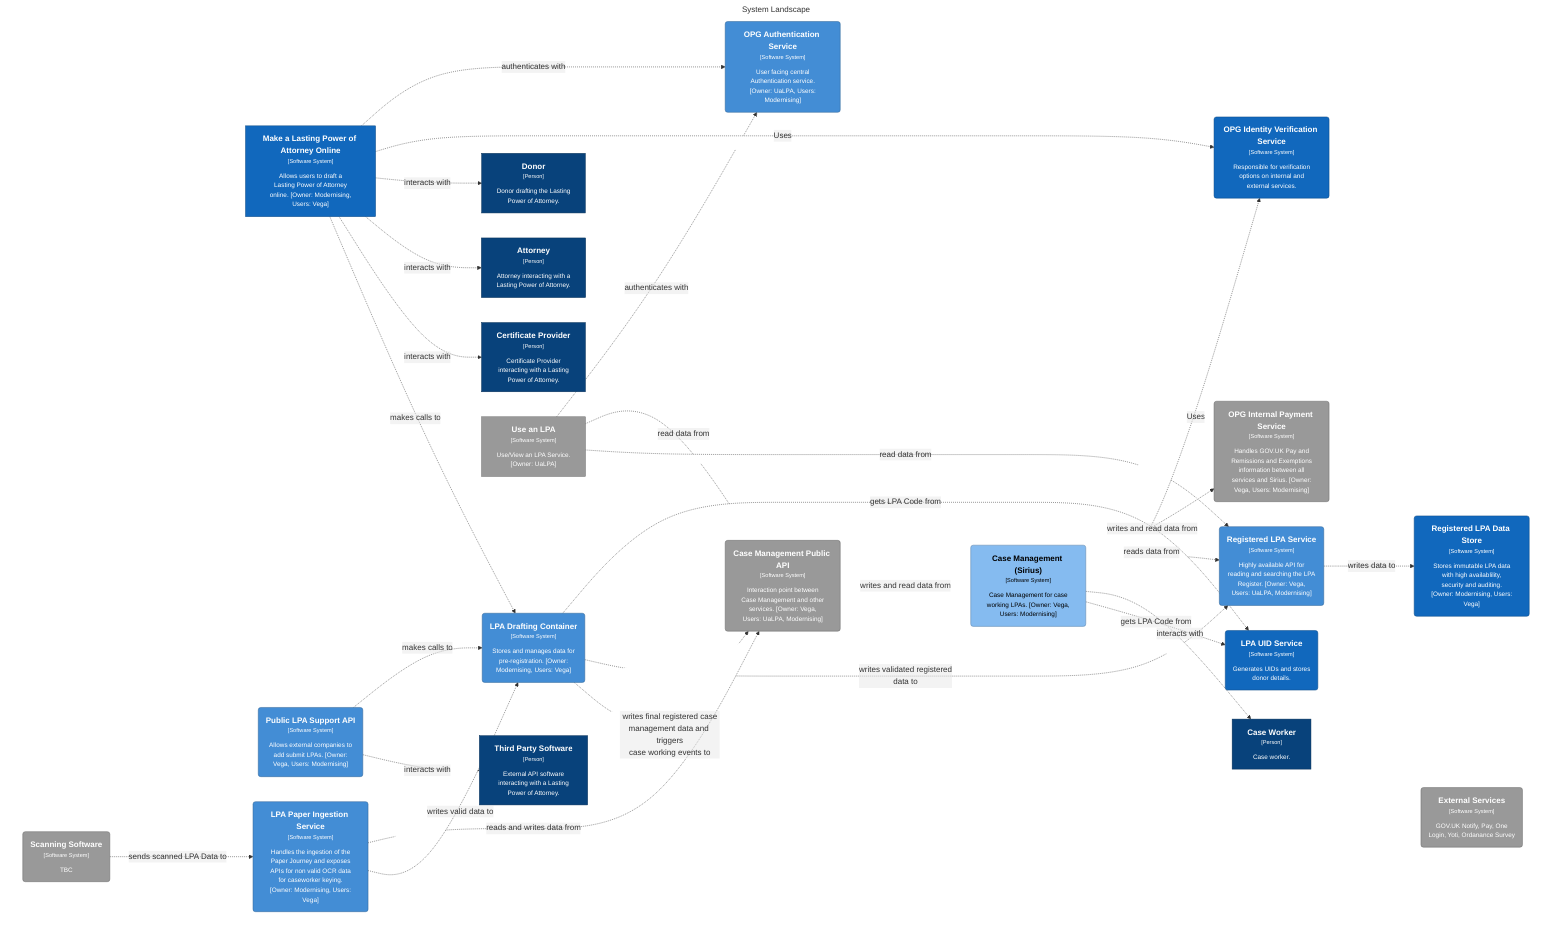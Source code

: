 graph TB
  linkStyle default fill:#ffffff

  subgraph diagram [System Landscape]
    style diagram fill:#ffffff,stroke:#ffffff

    1("<div style='font-weight: bold'>LPA UID Service</div><div style='font-size: 70%; margin-top: 0px'>[Software System]</div><div style='font-size: 80%; margin-top:10px'>Generates UIDs and stores<br />donor details.</div>")
    style 1 fill:#1168bd,stroke:#0b4884,color:#ffffff
    11["<div style='font-weight: bold'>Third Party Software</div><div style='font-size: 70%; margin-top: 0px'>[Person]</div><div style='font-size: 80%; margin-top:10px'>External API software<br />interacting with a Lasting<br />Power of Attorney.</div>"]
    style 11 fill:#08427b,stroke:#052e56,color:#ffffff
    12["<div style='font-weight: bold'>Attorney</div><div style='font-size: 70%; margin-top: 0px'>[Person]</div><div style='font-size: 80%; margin-top:10px'>Attorney interacting with a<br />Lasting Power of Attorney.</div>"]
    style 12 fill:#08427b,stroke:#052e56,color:#ffffff
    13["<div style='font-weight: bold'>Donor</div><div style='font-size: 70%; margin-top: 0px'>[Person]</div><div style='font-size: 80%; margin-top:10px'>Donor drafting the Lasting<br />Power of Attorney.</div>"]
    style 13 fill:#08427b,stroke:#052e56,color:#ffffff
    14["<div style='font-weight: bold'>Certificate Provider</div><div style='font-size: 70%; margin-top: 0px'>[Person]</div><div style='font-size: 80%; margin-top:10px'>Certificate Provider<br />interacting with a Lasting<br />Power of Attorney.</div>"]
    style 14 fill:#08427b,stroke:#052e56,color:#ffffff
    15["<div style='font-weight: bold'>Case Worker</div><div style='font-size: 70%; margin-top: 0px'>[Person]</div><div style='font-size: 80%; margin-top:10px'>Case worker.</div>"]
    style 15 fill:#08427b,stroke:#052e56,color:#ffffff
    16("<div style='font-weight: bold'>OPG Identity Verification Service</div><div style='font-size: 70%; margin-top: 0px'>[Software System]</div><div style='font-size: 80%; margin-top:10px'>Responsible for verification<br />options on internal and<br />external services.</div>")
    style 16 fill:#1168bd,stroke:#0b4884,color:#ffffff
    40["<div style='font-weight: bold'>Make a Lasting Power of Attorney Online</div><div style='font-size: 70%; margin-top: 0px'>[Software System]</div><div style='font-size: 80%; margin-top:10px'>Allows users to draft a<br />Lasting Power of Attorney<br />online. [Owner: Modernising,<br />Users: Vega]</div>"]
    style 40 fill:#1168bd,stroke:#0b4884,color:#ffffff
    50("<div style='font-weight: bold'>Case Management Public API</div><div style='font-size: 70%; margin-top: 0px'>[Software System]</div><div style='font-size: 80%; margin-top:10px'>Interaction point between<br />Case Management and other<br />services. [Owner: Vega,<br />Users: UaLPA, Modernising]</div>")
    style 50 fill:#999999,stroke:#6b6b6b,color:#ffffff
    51("<div style='font-weight: bold'>Registered LPA Service</div><div style='font-size: 70%; margin-top: 0px'>[Software System]</div><div style='font-size: 80%; margin-top:10px'>Highly available API for<br />reading and searching the LPA<br />Register. [Owner: Vega,<br />Users: UaLPA, Modernising]</div>")
    style 51 fill:#438dd5,stroke:#2e6295,color:#ffffff
    56("<div style='font-weight: bold'>LPA Drafting Container</div><div style='font-size: 70%; margin-top: 0px'>[Software System]</div><div style='font-size: 80%; margin-top:10px'>Stores and manages data for<br />pre-registration. [Owner:<br />Modernising, Users: Vega]</div>")
    style 56 fill:#438dd5,stroke:#2e6295,color:#ffffff
    73("<div style='font-weight: bold'>Registered LPA Data Store</div><div style='font-size: 70%; margin-top: 0px'>[Software System]</div><div style='font-size: 80%; margin-top:10px'>Stores immutable LPA data<br />with high availablility,<br />security and auditing.<br />[Owner: Modernising, Users:<br />Vega]</div>")
    style 73 fill:#1168bd,stroke:#0b4884,color:#ffffff
    76("<div style='font-weight: bold'>Public LPA Support API</div><div style='font-size: 70%; margin-top: 0px'>[Software System]</div><div style='font-size: 80%; margin-top:10px'>Allows external companies to<br />add submit LPAs. [Owner:<br />Vega, Users: Modernising]</div>")
    style 76 fill:#438dd5,stroke:#2e6295,color:#ffffff
    80("<div style='font-weight: bold'>LPA Paper Ingestion Service</div><div style='font-size: 70%; margin-top: 0px'>[Software System]</div><div style='font-size: 80%; margin-top:10px'>Handles the ingestion of the<br />Paper Journey and exposes<br />APIs for non valid OCR data<br />for caseworker keying.<br />[Owner: Modernising, Users:<br />Vega]</div>")
    style 80 fill:#438dd5,stroke:#2e6295,color:#ffffff
    84("<div style='font-weight: bold'>OPG Internal Payment Service</div><div style='font-size: 70%; margin-top: 0px'>[Software System]</div><div style='font-size: 80%; margin-top:10px'>Handles GOV.UK Pay and<br />Remissions and Exemptions<br />information between all<br />services and Sirius. [Owner:<br />Vega, Users: Modernising]</div>")
    style 84 fill:#999999,stroke:#6b6b6b,color:#ffffff
    85("<div style='font-weight: bold'>Case Management (Sirius)</div><div style='font-size: 70%; margin-top: 0px'>[Software System]</div><div style='font-size: 80%; margin-top:10px'>Case Management for case<br />working LPAs. [Owner: Vega,<br />Users: Modernising]</div>")
    style 85 fill:#85bbf0,stroke:#5d82a8,color:#000000
    92("<div style='font-weight: bold'>OPG Authentication Service</div><div style='font-size: 70%; margin-top: 0px'>[Software System]</div><div style='font-size: 80%; margin-top:10px'>User facing central<br />Authentication service.<br />[Owner: UaLPA, Users:<br />Modernising]</div>")
    style 92 fill:#438dd5,stroke:#2e6295,color:#ffffff
    93("<div style='font-weight: bold'>External Services</div><div style='font-size: 70%; margin-top: 0px'>[Software System]</div><div style='font-size: 80%; margin-top:10px'>GOV.UK Notify, Pay, One<br />Login, Yoti, Ordanance Survey</div>")
    style 93 fill:#999999,stroke:#6b6b6b,color:#ffffff
    94("<div style='font-weight: bold'>Scanning Software</div><div style='font-size: 70%; margin-top: 0px'>[Software System]</div><div style='font-size: 80%; margin-top:10px'>TBC</div>")
    style 94 fill:#999999,stroke:#6b6b6b,color:#ffffff
    95["<div style='font-weight: bold'>Use an LPA</div><div style='font-size: 70%; margin-top: 0px'>[Software System]</div><div style='font-size: 80%; margin-top:10px'>Use/View an LPA Service.<br />[Owner: UaLPA]</div>"]
    style 95 fill:#999999,stroke:#6b6b6b,color:#ffffff

    40-. "<div>authenticates with</div><div style='font-size: 70%'></div>" .->92
    95-. "<div>authenticates with</div><div style='font-size: 70%'></div>" .->92
    95-. "<div>read data from</div><div style='font-size: 70%'></div>" .->50
    95-. "<div>read data from</div><div style='font-size: 70%'></div>" .->51
    51-. "<div>writes data to</div><div style='font-size: 70%'></div>" .->73
    85-. "<div>writes and read data from</div><div style='font-size: 70%'></div>" .->84
    50-. "<div>writes and read data from</div><div style='font-size: 70%'></div>" .->85
    85-. "<div>reads data from</div><div style='font-size: 70%'></div>" .->51
    40-. "<div>Uses</div><div style='font-size: 70%'></div>" .->16
    85-. "<div>Uses</div><div style='font-size: 70%'></div>" .->16
    40-. "<div>interacts with</div><div style='font-size: 70%'></div>" .->13
    40-. "<div>interacts with</div><div style='font-size: 70%'></div>" .->12
    40-. "<div>interacts with</div><div style='font-size: 70%'></div>" .->14
    56-. "<div>gets LPA Code from</div><div style='font-size: 70%'></div>" .->1
    56-. "<div>writes validated registered<br />data to</div><div style='font-size: 70%'></div>" .->51
    56-. "<div>writes final registered case<br />management data and triggers<br />case working events to</div><div style='font-size: 70%'></div>" .->50
    76-. "<div>makes calls to</div><div style='font-size: 70%'></div>" .->56
    76-. "<div>interacts with</div><div style='font-size: 70%'></div>" .->11
    80-. "<div>reads and writes data from</div><div style='font-size: 70%'></div>" .->50
    80-. "<div>writes valid data to</div><div style='font-size: 70%'></div>" .->56
    85-. "<div>interacts with</div><div style='font-size: 70%'></div>" .->15
    94-. "<div>sends scanned LPA Data to</div><div style='font-size: 70%'></div>" .->80
    40-. "<div>makes calls to</div><div style='font-size: 70%'></div>" .->56
    85-. "<div>gets LPA Code from</div><div style='font-size: 70%'></div>" .->1
  end